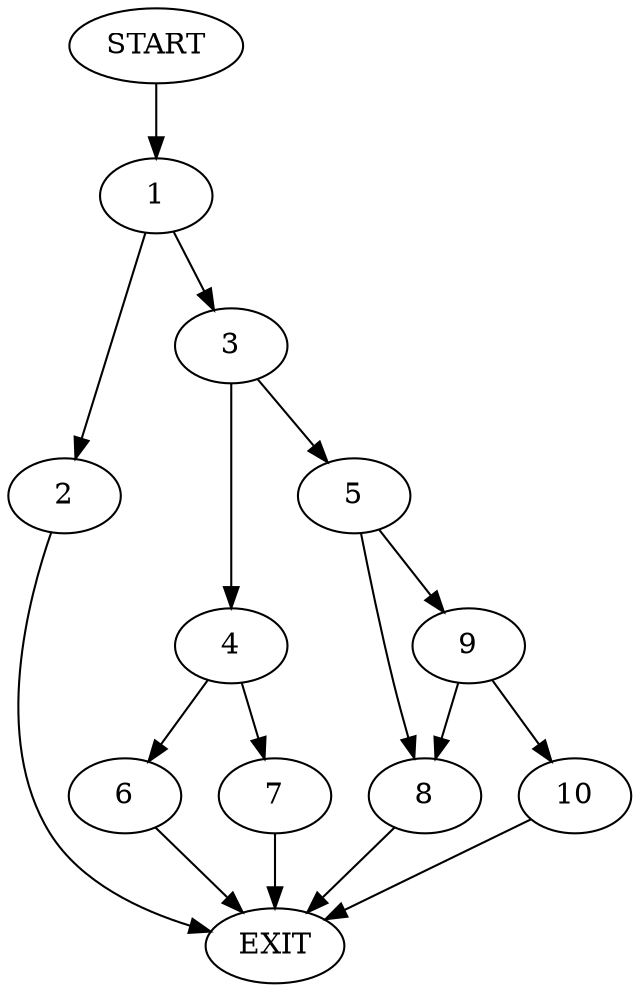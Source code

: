 digraph {
0 [label="START"]
11 [label="EXIT"]
0 -> 1
1 -> 2
1 -> 3
2 -> 11
3 -> 4
3 -> 5
4 -> 6
4 -> 7
5 -> 8
5 -> 9
6 -> 11
7 -> 11
8 -> 11
9 -> 10
9 -> 8
10 -> 11
}
